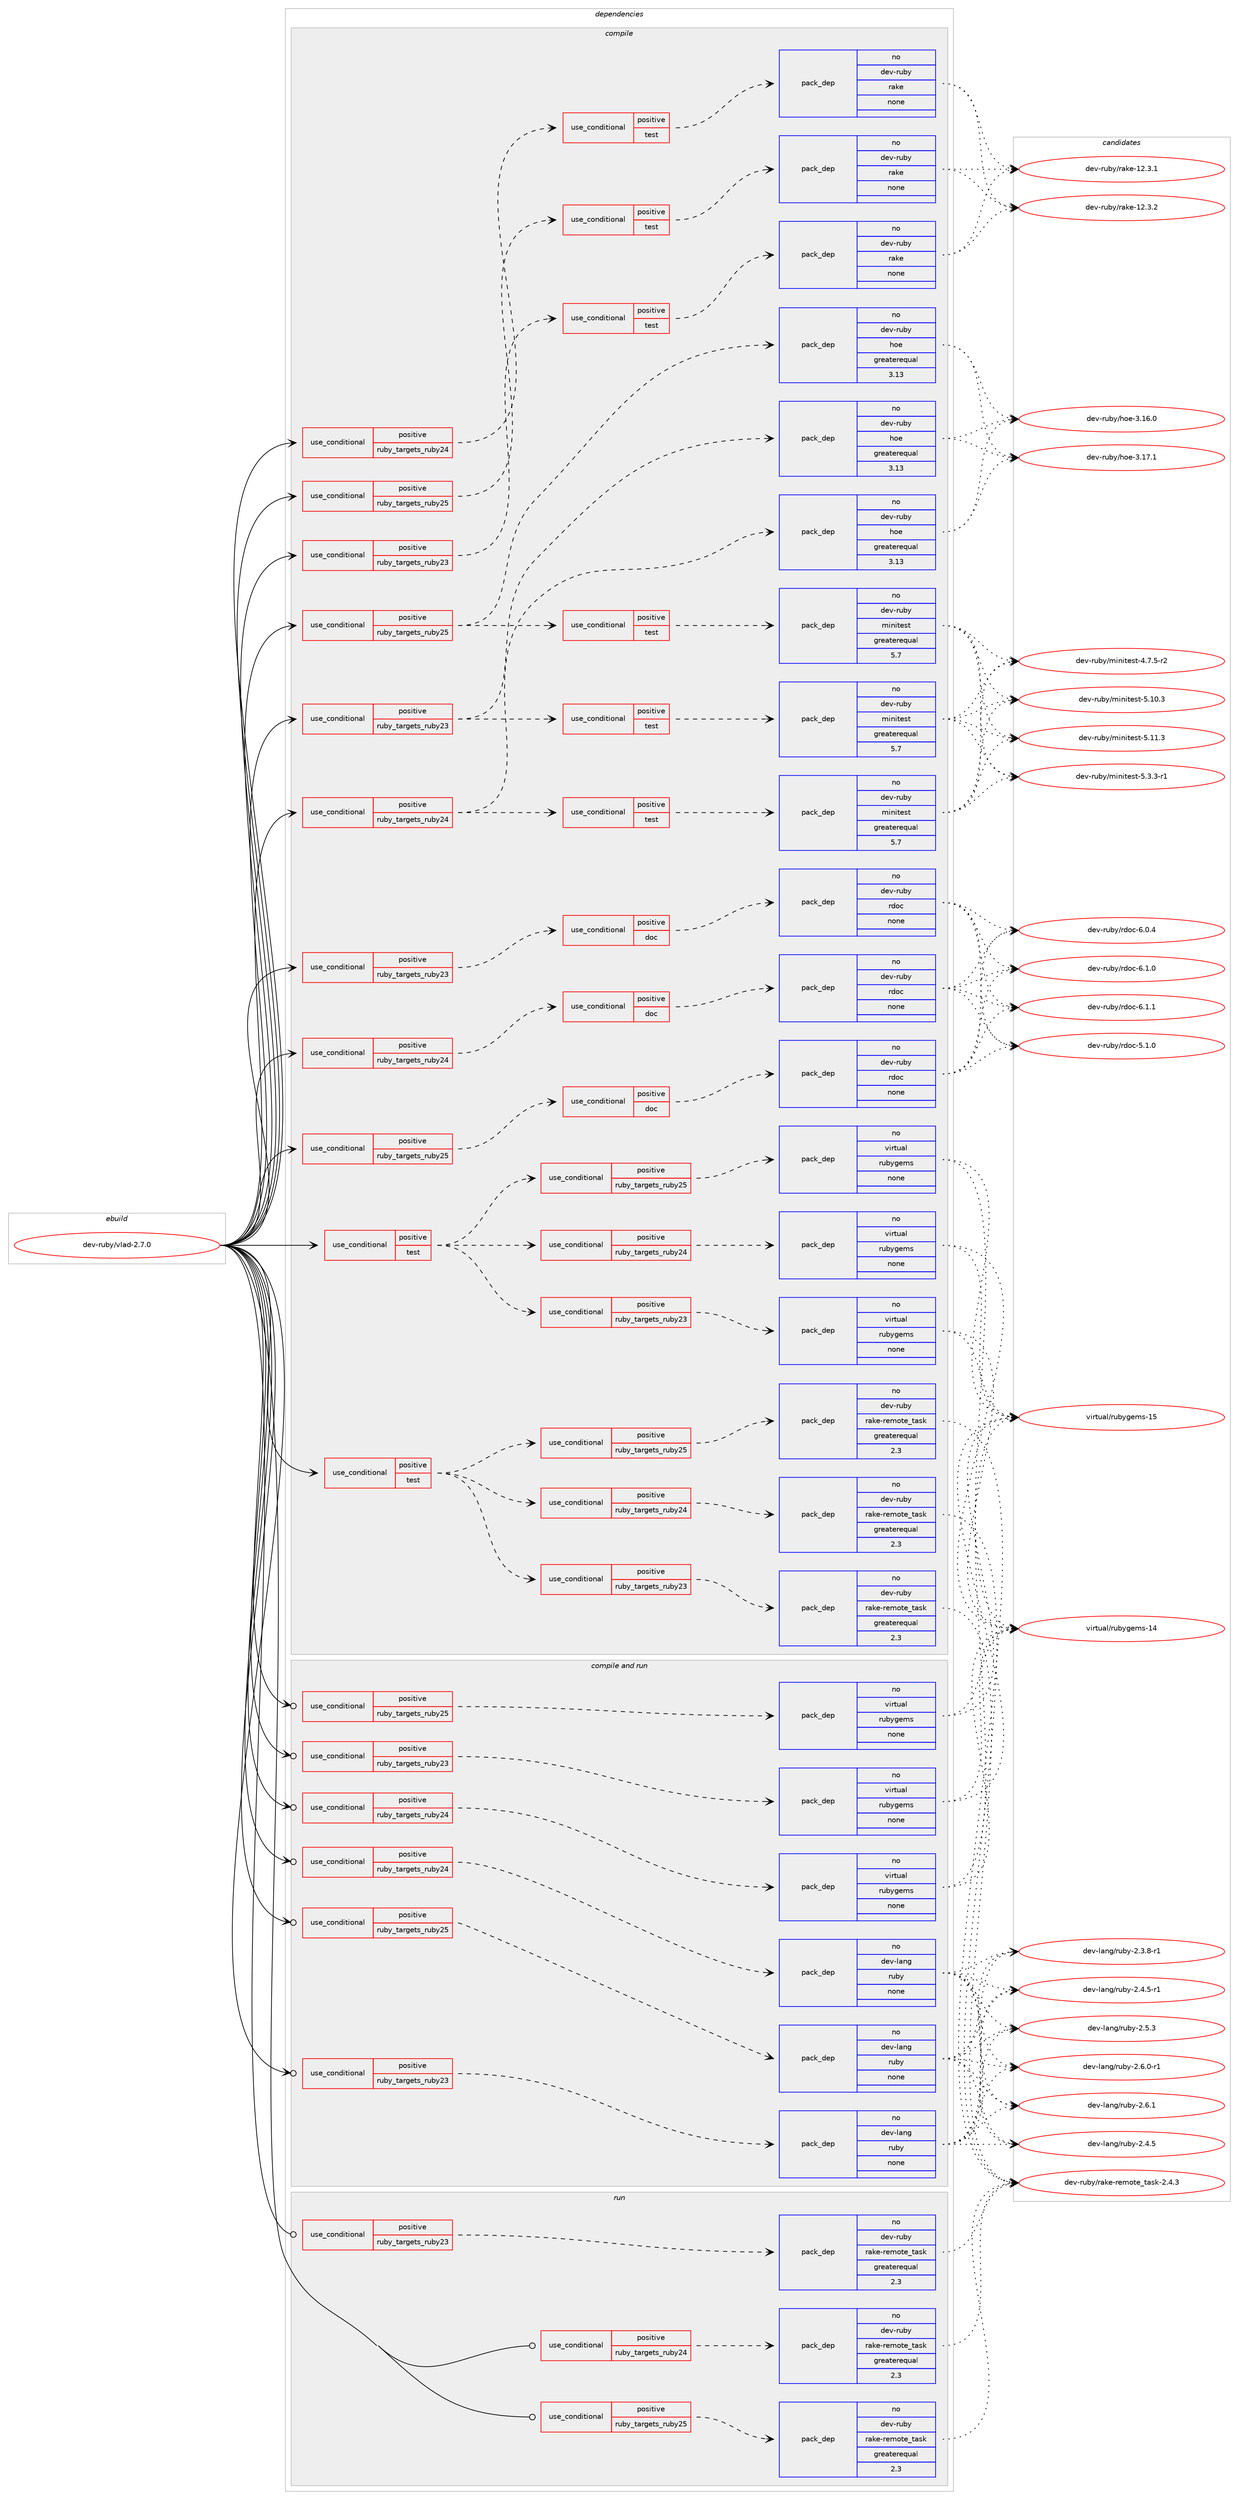 digraph prolog {

# *************
# Graph options
# *************

newrank=true;
concentrate=true;
compound=true;
graph [rankdir=LR,fontname=Helvetica,fontsize=10,ranksep=1.5];#, ranksep=2.5, nodesep=0.2];
edge  [arrowhead=vee];
node  [fontname=Helvetica,fontsize=10];

# **********
# The ebuild
# **********

subgraph cluster_leftcol {
color=gray;
rank=same;
label=<<i>ebuild</i>>;
id [label="dev-ruby/vlad-2.7.0", color=red, width=4, href="../dev-ruby/vlad-2.7.0.svg"];
}

# ****************
# The dependencies
# ****************

subgraph cluster_midcol {
color=gray;
label=<<i>dependencies</i>>;
subgraph cluster_compile {
fillcolor="#eeeeee";
style=filled;
label=<<i>compile</i>>;
subgraph cond421903 {
dependency1536530 [label=<<TABLE BORDER="0" CELLBORDER="1" CELLSPACING="0" CELLPADDING="4"><TR><TD ROWSPAN="3" CELLPADDING="10">use_conditional</TD></TR><TR><TD>positive</TD></TR><TR><TD>ruby_targets_ruby23</TD></TR></TABLE>>, shape=none, color=red];
subgraph cond421904 {
dependency1536531 [label=<<TABLE BORDER="0" CELLBORDER="1" CELLSPACING="0" CELLPADDING="4"><TR><TD ROWSPAN="3" CELLPADDING="10">use_conditional</TD></TR><TR><TD>positive</TD></TR><TR><TD>doc</TD></TR></TABLE>>, shape=none, color=red];
subgraph pack1091111 {
dependency1536532 [label=<<TABLE BORDER="0" CELLBORDER="1" CELLSPACING="0" CELLPADDING="4" WIDTH="220"><TR><TD ROWSPAN="6" CELLPADDING="30">pack_dep</TD></TR><TR><TD WIDTH="110">no</TD></TR><TR><TD>dev-ruby</TD></TR><TR><TD>rdoc</TD></TR><TR><TD>none</TD></TR><TR><TD></TD></TR></TABLE>>, shape=none, color=blue];
}
dependency1536531:e -> dependency1536532:w [weight=20,style="dashed",arrowhead="vee"];
}
dependency1536530:e -> dependency1536531:w [weight=20,style="dashed",arrowhead="vee"];
}
id:e -> dependency1536530:w [weight=20,style="solid",arrowhead="vee"];
subgraph cond421905 {
dependency1536533 [label=<<TABLE BORDER="0" CELLBORDER="1" CELLSPACING="0" CELLPADDING="4"><TR><TD ROWSPAN="3" CELLPADDING="10">use_conditional</TD></TR><TR><TD>positive</TD></TR><TR><TD>ruby_targets_ruby23</TD></TR></TABLE>>, shape=none, color=red];
subgraph cond421906 {
dependency1536534 [label=<<TABLE BORDER="0" CELLBORDER="1" CELLSPACING="0" CELLPADDING="4"><TR><TD ROWSPAN="3" CELLPADDING="10">use_conditional</TD></TR><TR><TD>positive</TD></TR><TR><TD>test</TD></TR></TABLE>>, shape=none, color=red];
subgraph pack1091112 {
dependency1536535 [label=<<TABLE BORDER="0" CELLBORDER="1" CELLSPACING="0" CELLPADDING="4" WIDTH="220"><TR><TD ROWSPAN="6" CELLPADDING="30">pack_dep</TD></TR><TR><TD WIDTH="110">no</TD></TR><TR><TD>dev-ruby</TD></TR><TR><TD>rake</TD></TR><TR><TD>none</TD></TR><TR><TD></TD></TR></TABLE>>, shape=none, color=blue];
}
dependency1536534:e -> dependency1536535:w [weight=20,style="dashed",arrowhead="vee"];
}
dependency1536533:e -> dependency1536534:w [weight=20,style="dashed",arrowhead="vee"];
}
id:e -> dependency1536533:w [weight=20,style="solid",arrowhead="vee"];
subgraph cond421907 {
dependency1536536 [label=<<TABLE BORDER="0" CELLBORDER="1" CELLSPACING="0" CELLPADDING="4"><TR><TD ROWSPAN="3" CELLPADDING="10">use_conditional</TD></TR><TR><TD>positive</TD></TR><TR><TD>ruby_targets_ruby23</TD></TR></TABLE>>, shape=none, color=red];
subgraph pack1091113 {
dependency1536537 [label=<<TABLE BORDER="0" CELLBORDER="1" CELLSPACING="0" CELLPADDING="4" WIDTH="220"><TR><TD ROWSPAN="6" CELLPADDING="30">pack_dep</TD></TR><TR><TD WIDTH="110">no</TD></TR><TR><TD>dev-ruby</TD></TR><TR><TD>hoe</TD></TR><TR><TD>greaterequal</TD></TR><TR><TD>3.13</TD></TR></TABLE>>, shape=none, color=blue];
}
dependency1536536:e -> dependency1536537:w [weight=20,style="dashed",arrowhead="vee"];
subgraph cond421908 {
dependency1536538 [label=<<TABLE BORDER="0" CELLBORDER="1" CELLSPACING="0" CELLPADDING="4"><TR><TD ROWSPAN="3" CELLPADDING="10">use_conditional</TD></TR><TR><TD>positive</TD></TR><TR><TD>test</TD></TR></TABLE>>, shape=none, color=red];
subgraph pack1091114 {
dependency1536539 [label=<<TABLE BORDER="0" CELLBORDER="1" CELLSPACING="0" CELLPADDING="4" WIDTH="220"><TR><TD ROWSPAN="6" CELLPADDING="30">pack_dep</TD></TR><TR><TD WIDTH="110">no</TD></TR><TR><TD>dev-ruby</TD></TR><TR><TD>minitest</TD></TR><TR><TD>greaterequal</TD></TR><TR><TD>5.7</TD></TR></TABLE>>, shape=none, color=blue];
}
dependency1536538:e -> dependency1536539:w [weight=20,style="dashed",arrowhead="vee"];
}
dependency1536536:e -> dependency1536538:w [weight=20,style="dashed",arrowhead="vee"];
}
id:e -> dependency1536536:w [weight=20,style="solid",arrowhead="vee"];
subgraph cond421909 {
dependency1536540 [label=<<TABLE BORDER="0" CELLBORDER="1" CELLSPACING="0" CELLPADDING="4"><TR><TD ROWSPAN="3" CELLPADDING="10">use_conditional</TD></TR><TR><TD>positive</TD></TR><TR><TD>ruby_targets_ruby24</TD></TR></TABLE>>, shape=none, color=red];
subgraph cond421910 {
dependency1536541 [label=<<TABLE BORDER="0" CELLBORDER="1" CELLSPACING="0" CELLPADDING="4"><TR><TD ROWSPAN="3" CELLPADDING="10">use_conditional</TD></TR><TR><TD>positive</TD></TR><TR><TD>doc</TD></TR></TABLE>>, shape=none, color=red];
subgraph pack1091115 {
dependency1536542 [label=<<TABLE BORDER="0" CELLBORDER="1" CELLSPACING="0" CELLPADDING="4" WIDTH="220"><TR><TD ROWSPAN="6" CELLPADDING="30">pack_dep</TD></TR><TR><TD WIDTH="110">no</TD></TR><TR><TD>dev-ruby</TD></TR><TR><TD>rdoc</TD></TR><TR><TD>none</TD></TR><TR><TD></TD></TR></TABLE>>, shape=none, color=blue];
}
dependency1536541:e -> dependency1536542:w [weight=20,style="dashed",arrowhead="vee"];
}
dependency1536540:e -> dependency1536541:w [weight=20,style="dashed",arrowhead="vee"];
}
id:e -> dependency1536540:w [weight=20,style="solid",arrowhead="vee"];
subgraph cond421911 {
dependency1536543 [label=<<TABLE BORDER="0" CELLBORDER="1" CELLSPACING="0" CELLPADDING="4"><TR><TD ROWSPAN="3" CELLPADDING="10">use_conditional</TD></TR><TR><TD>positive</TD></TR><TR><TD>ruby_targets_ruby24</TD></TR></TABLE>>, shape=none, color=red];
subgraph cond421912 {
dependency1536544 [label=<<TABLE BORDER="0" CELLBORDER="1" CELLSPACING="0" CELLPADDING="4"><TR><TD ROWSPAN="3" CELLPADDING="10">use_conditional</TD></TR><TR><TD>positive</TD></TR><TR><TD>test</TD></TR></TABLE>>, shape=none, color=red];
subgraph pack1091116 {
dependency1536545 [label=<<TABLE BORDER="0" CELLBORDER="1" CELLSPACING="0" CELLPADDING="4" WIDTH="220"><TR><TD ROWSPAN="6" CELLPADDING="30">pack_dep</TD></TR><TR><TD WIDTH="110">no</TD></TR><TR><TD>dev-ruby</TD></TR><TR><TD>rake</TD></TR><TR><TD>none</TD></TR><TR><TD></TD></TR></TABLE>>, shape=none, color=blue];
}
dependency1536544:e -> dependency1536545:w [weight=20,style="dashed",arrowhead="vee"];
}
dependency1536543:e -> dependency1536544:w [weight=20,style="dashed",arrowhead="vee"];
}
id:e -> dependency1536543:w [weight=20,style="solid",arrowhead="vee"];
subgraph cond421913 {
dependency1536546 [label=<<TABLE BORDER="0" CELLBORDER="1" CELLSPACING="0" CELLPADDING="4"><TR><TD ROWSPAN="3" CELLPADDING="10">use_conditional</TD></TR><TR><TD>positive</TD></TR><TR><TD>ruby_targets_ruby24</TD></TR></TABLE>>, shape=none, color=red];
subgraph pack1091117 {
dependency1536547 [label=<<TABLE BORDER="0" CELLBORDER="1" CELLSPACING="0" CELLPADDING="4" WIDTH="220"><TR><TD ROWSPAN="6" CELLPADDING="30">pack_dep</TD></TR><TR><TD WIDTH="110">no</TD></TR><TR><TD>dev-ruby</TD></TR><TR><TD>hoe</TD></TR><TR><TD>greaterequal</TD></TR><TR><TD>3.13</TD></TR></TABLE>>, shape=none, color=blue];
}
dependency1536546:e -> dependency1536547:w [weight=20,style="dashed",arrowhead="vee"];
subgraph cond421914 {
dependency1536548 [label=<<TABLE BORDER="0" CELLBORDER="1" CELLSPACING="0" CELLPADDING="4"><TR><TD ROWSPAN="3" CELLPADDING="10">use_conditional</TD></TR><TR><TD>positive</TD></TR><TR><TD>test</TD></TR></TABLE>>, shape=none, color=red];
subgraph pack1091118 {
dependency1536549 [label=<<TABLE BORDER="0" CELLBORDER="1" CELLSPACING="0" CELLPADDING="4" WIDTH="220"><TR><TD ROWSPAN="6" CELLPADDING="30">pack_dep</TD></TR><TR><TD WIDTH="110">no</TD></TR><TR><TD>dev-ruby</TD></TR><TR><TD>minitest</TD></TR><TR><TD>greaterequal</TD></TR><TR><TD>5.7</TD></TR></TABLE>>, shape=none, color=blue];
}
dependency1536548:e -> dependency1536549:w [weight=20,style="dashed",arrowhead="vee"];
}
dependency1536546:e -> dependency1536548:w [weight=20,style="dashed",arrowhead="vee"];
}
id:e -> dependency1536546:w [weight=20,style="solid",arrowhead="vee"];
subgraph cond421915 {
dependency1536550 [label=<<TABLE BORDER="0" CELLBORDER="1" CELLSPACING="0" CELLPADDING="4"><TR><TD ROWSPAN="3" CELLPADDING="10">use_conditional</TD></TR><TR><TD>positive</TD></TR><TR><TD>ruby_targets_ruby25</TD></TR></TABLE>>, shape=none, color=red];
subgraph cond421916 {
dependency1536551 [label=<<TABLE BORDER="0" CELLBORDER="1" CELLSPACING="0" CELLPADDING="4"><TR><TD ROWSPAN="3" CELLPADDING="10">use_conditional</TD></TR><TR><TD>positive</TD></TR><TR><TD>doc</TD></TR></TABLE>>, shape=none, color=red];
subgraph pack1091119 {
dependency1536552 [label=<<TABLE BORDER="0" CELLBORDER="1" CELLSPACING="0" CELLPADDING="4" WIDTH="220"><TR><TD ROWSPAN="6" CELLPADDING="30">pack_dep</TD></TR><TR><TD WIDTH="110">no</TD></TR><TR><TD>dev-ruby</TD></TR><TR><TD>rdoc</TD></TR><TR><TD>none</TD></TR><TR><TD></TD></TR></TABLE>>, shape=none, color=blue];
}
dependency1536551:e -> dependency1536552:w [weight=20,style="dashed",arrowhead="vee"];
}
dependency1536550:e -> dependency1536551:w [weight=20,style="dashed",arrowhead="vee"];
}
id:e -> dependency1536550:w [weight=20,style="solid",arrowhead="vee"];
subgraph cond421917 {
dependency1536553 [label=<<TABLE BORDER="0" CELLBORDER="1" CELLSPACING="0" CELLPADDING="4"><TR><TD ROWSPAN="3" CELLPADDING="10">use_conditional</TD></TR><TR><TD>positive</TD></TR><TR><TD>ruby_targets_ruby25</TD></TR></TABLE>>, shape=none, color=red];
subgraph cond421918 {
dependency1536554 [label=<<TABLE BORDER="0" CELLBORDER="1" CELLSPACING="0" CELLPADDING="4"><TR><TD ROWSPAN="3" CELLPADDING="10">use_conditional</TD></TR><TR><TD>positive</TD></TR><TR><TD>test</TD></TR></TABLE>>, shape=none, color=red];
subgraph pack1091120 {
dependency1536555 [label=<<TABLE BORDER="0" CELLBORDER="1" CELLSPACING="0" CELLPADDING="4" WIDTH="220"><TR><TD ROWSPAN="6" CELLPADDING="30">pack_dep</TD></TR><TR><TD WIDTH="110">no</TD></TR><TR><TD>dev-ruby</TD></TR><TR><TD>rake</TD></TR><TR><TD>none</TD></TR><TR><TD></TD></TR></TABLE>>, shape=none, color=blue];
}
dependency1536554:e -> dependency1536555:w [weight=20,style="dashed",arrowhead="vee"];
}
dependency1536553:e -> dependency1536554:w [weight=20,style="dashed",arrowhead="vee"];
}
id:e -> dependency1536553:w [weight=20,style="solid",arrowhead="vee"];
subgraph cond421919 {
dependency1536556 [label=<<TABLE BORDER="0" CELLBORDER="1" CELLSPACING="0" CELLPADDING="4"><TR><TD ROWSPAN="3" CELLPADDING="10">use_conditional</TD></TR><TR><TD>positive</TD></TR><TR><TD>ruby_targets_ruby25</TD></TR></TABLE>>, shape=none, color=red];
subgraph pack1091121 {
dependency1536557 [label=<<TABLE BORDER="0" CELLBORDER="1" CELLSPACING="0" CELLPADDING="4" WIDTH="220"><TR><TD ROWSPAN="6" CELLPADDING="30">pack_dep</TD></TR><TR><TD WIDTH="110">no</TD></TR><TR><TD>dev-ruby</TD></TR><TR><TD>hoe</TD></TR><TR><TD>greaterequal</TD></TR><TR><TD>3.13</TD></TR></TABLE>>, shape=none, color=blue];
}
dependency1536556:e -> dependency1536557:w [weight=20,style="dashed",arrowhead="vee"];
subgraph cond421920 {
dependency1536558 [label=<<TABLE BORDER="0" CELLBORDER="1" CELLSPACING="0" CELLPADDING="4"><TR><TD ROWSPAN="3" CELLPADDING="10">use_conditional</TD></TR><TR><TD>positive</TD></TR><TR><TD>test</TD></TR></TABLE>>, shape=none, color=red];
subgraph pack1091122 {
dependency1536559 [label=<<TABLE BORDER="0" CELLBORDER="1" CELLSPACING="0" CELLPADDING="4" WIDTH="220"><TR><TD ROWSPAN="6" CELLPADDING="30">pack_dep</TD></TR><TR><TD WIDTH="110">no</TD></TR><TR><TD>dev-ruby</TD></TR><TR><TD>minitest</TD></TR><TR><TD>greaterequal</TD></TR><TR><TD>5.7</TD></TR></TABLE>>, shape=none, color=blue];
}
dependency1536558:e -> dependency1536559:w [weight=20,style="dashed",arrowhead="vee"];
}
dependency1536556:e -> dependency1536558:w [weight=20,style="dashed",arrowhead="vee"];
}
id:e -> dependency1536556:w [weight=20,style="solid",arrowhead="vee"];
subgraph cond421921 {
dependency1536560 [label=<<TABLE BORDER="0" CELLBORDER="1" CELLSPACING="0" CELLPADDING="4"><TR><TD ROWSPAN="3" CELLPADDING="10">use_conditional</TD></TR><TR><TD>positive</TD></TR><TR><TD>test</TD></TR></TABLE>>, shape=none, color=red];
subgraph cond421922 {
dependency1536561 [label=<<TABLE BORDER="0" CELLBORDER="1" CELLSPACING="0" CELLPADDING="4"><TR><TD ROWSPAN="3" CELLPADDING="10">use_conditional</TD></TR><TR><TD>positive</TD></TR><TR><TD>ruby_targets_ruby23</TD></TR></TABLE>>, shape=none, color=red];
subgraph pack1091123 {
dependency1536562 [label=<<TABLE BORDER="0" CELLBORDER="1" CELLSPACING="0" CELLPADDING="4" WIDTH="220"><TR><TD ROWSPAN="6" CELLPADDING="30">pack_dep</TD></TR><TR><TD WIDTH="110">no</TD></TR><TR><TD>dev-ruby</TD></TR><TR><TD>rake-remote_task</TD></TR><TR><TD>greaterequal</TD></TR><TR><TD>2.3</TD></TR></TABLE>>, shape=none, color=blue];
}
dependency1536561:e -> dependency1536562:w [weight=20,style="dashed",arrowhead="vee"];
}
dependency1536560:e -> dependency1536561:w [weight=20,style="dashed",arrowhead="vee"];
subgraph cond421923 {
dependency1536563 [label=<<TABLE BORDER="0" CELLBORDER="1" CELLSPACING="0" CELLPADDING="4"><TR><TD ROWSPAN="3" CELLPADDING="10">use_conditional</TD></TR><TR><TD>positive</TD></TR><TR><TD>ruby_targets_ruby24</TD></TR></TABLE>>, shape=none, color=red];
subgraph pack1091124 {
dependency1536564 [label=<<TABLE BORDER="0" CELLBORDER="1" CELLSPACING="0" CELLPADDING="4" WIDTH="220"><TR><TD ROWSPAN="6" CELLPADDING="30">pack_dep</TD></TR><TR><TD WIDTH="110">no</TD></TR><TR><TD>dev-ruby</TD></TR><TR><TD>rake-remote_task</TD></TR><TR><TD>greaterequal</TD></TR><TR><TD>2.3</TD></TR></TABLE>>, shape=none, color=blue];
}
dependency1536563:e -> dependency1536564:w [weight=20,style="dashed",arrowhead="vee"];
}
dependency1536560:e -> dependency1536563:w [weight=20,style="dashed",arrowhead="vee"];
subgraph cond421924 {
dependency1536565 [label=<<TABLE BORDER="0" CELLBORDER="1" CELLSPACING="0" CELLPADDING="4"><TR><TD ROWSPAN="3" CELLPADDING="10">use_conditional</TD></TR><TR><TD>positive</TD></TR><TR><TD>ruby_targets_ruby25</TD></TR></TABLE>>, shape=none, color=red];
subgraph pack1091125 {
dependency1536566 [label=<<TABLE BORDER="0" CELLBORDER="1" CELLSPACING="0" CELLPADDING="4" WIDTH="220"><TR><TD ROWSPAN="6" CELLPADDING="30">pack_dep</TD></TR><TR><TD WIDTH="110">no</TD></TR><TR><TD>dev-ruby</TD></TR><TR><TD>rake-remote_task</TD></TR><TR><TD>greaterequal</TD></TR><TR><TD>2.3</TD></TR></TABLE>>, shape=none, color=blue];
}
dependency1536565:e -> dependency1536566:w [weight=20,style="dashed",arrowhead="vee"];
}
dependency1536560:e -> dependency1536565:w [weight=20,style="dashed",arrowhead="vee"];
}
id:e -> dependency1536560:w [weight=20,style="solid",arrowhead="vee"];
subgraph cond421925 {
dependency1536567 [label=<<TABLE BORDER="0" CELLBORDER="1" CELLSPACING="0" CELLPADDING="4"><TR><TD ROWSPAN="3" CELLPADDING="10">use_conditional</TD></TR><TR><TD>positive</TD></TR><TR><TD>test</TD></TR></TABLE>>, shape=none, color=red];
subgraph cond421926 {
dependency1536568 [label=<<TABLE BORDER="0" CELLBORDER="1" CELLSPACING="0" CELLPADDING="4"><TR><TD ROWSPAN="3" CELLPADDING="10">use_conditional</TD></TR><TR><TD>positive</TD></TR><TR><TD>ruby_targets_ruby23</TD></TR></TABLE>>, shape=none, color=red];
subgraph pack1091126 {
dependency1536569 [label=<<TABLE BORDER="0" CELLBORDER="1" CELLSPACING="0" CELLPADDING="4" WIDTH="220"><TR><TD ROWSPAN="6" CELLPADDING="30">pack_dep</TD></TR><TR><TD WIDTH="110">no</TD></TR><TR><TD>virtual</TD></TR><TR><TD>rubygems</TD></TR><TR><TD>none</TD></TR><TR><TD></TD></TR></TABLE>>, shape=none, color=blue];
}
dependency1536568:e -> dependency1536569:w [weight=20,style="dashed",arrowhead="vee"];
}
dependency1536567:e -> dependency1536568:w [weight=20,style="dashed",arrowhead="vee"];
subgraph cond421927 {
dependency1536570 [label=<<TABLE BORDER="0" CELLBORDER="1" CELLSPACING="0" CELLPADDING="4"><TR><TD ROWSPAN="3" CELLPADDING="10">use_conditional</TD></TR><TR><TD>positive</TD></TR><TR><TD>ruby_targets_ruby24</TD></TR></TABLE>>, shape=none, color=red];
subgraph pack1091127 {
dependency1536571 [label=<<TABLE BORDER="0" CELLBORDER="1" CELLSPACING="0" CELLPADDING="4" WIDTH="220"><TR><TD ROWSPAN="6" CELLPADDING="30">pack_dep</TD></TR><TR><TD WIDTH="110">no</TD></TR><TR><TD>virtual</TD></TR><TR><TD>rubygems</TD></TR><TR><TD>none</TD></TR><TR><TD></TD></TR></TABLE>>, shape=none, color=blue];
}
dependency1536570:e -> dependency1536571:w [weight=20,style="dashed",arrowhead="vee"];
}
dependency1536567:e -> dependency1536570:w [weight=20,style="dashed",arrowhead="vee"];
subgraph cond421928 {
dependency1536572 [label=<<TABLE BORDER="0" CELLBORDER="1" CELLSPACING="0" CELLPADDING="4"><TR><TD ROWSPAN="3" CELLPADDING="10">use_conditional</TD></TR><TR><TD>positive</TD></TR><TR><TD>ruby_targets_ruby25</TD></TR></TABLE>>, shape=none, color=red];
subgraph pack1091128 {
dependency1536573 [label=<<TABLE BORDER="0" CELLBORDER="1" CELLSPACING="0" CELLPADDING="4" WIDTH="220"><TR><TD ROWSPAN="6" CELLPADDING="30">pack_dep</TD></TR><TR><TD WIDTH="110">no</TD></TR><TR><TD>virtual</TD></TR><TR><TD>rubygems</TD></TR><TR><TD>none</TD></TR><TR><TD></TD></TR></TABLE>>, shape=none, color=blue];
}
dependency1536572:e -> dependency1536573:w [weight=20,style="dashed",arrowhead="vee"];
}
dependency1536567:e -> dependency1536572:w [weight=20,style="dashed",arrowhead="vee"];
}
id:e -> dependency1536567:w [weight=20,style="solid",arrowhead="vee"];
}
subgraph cluster_compileandrun {
fillcolor="#eeeeee";
style=filled;
label=<<i>compile and run</i>>;
subgraph cond421929 {
dependency1536574 [label=<<TABLE BORDER="0" CELLBORDER="1" CELLSPACING="0" CELLPADDING="4"><TR><TD ROWSPAN="3" CELLPADDING="10">use_conditional</TD></TR><TR><TD>positive</TD></TR><TR><TD>ruby_targets_ruby23</TD></TR></TABLE>>, shape=none, color=red];
subgraph pack1091129 {
dependency1536575 [label=<<TABLE BORDER="0" CELLBORDER="1" CELLSPACING="0" CELLPADDING="4" WIDTH="220"><TR><TD ROWSPAN="6" CELLPADDING="30">pack_dep</TD></TR><TR><TD WIDTH="110">no</TD></TR><TR><TD>dev-lang</TD></TR><TR><TD>ruby</TD></TR><TR><TD>none</TD></TR><TR><TD></TD></TR></TABLE>>, shape=none, color=blue];
}
dependency1536574:e -> dependency1536575:w [weight=20,style="dashed",arrowhead="vee"];
}
id:e -> dependency1536574:w [weight=20,style="solid",arrowhead="odotvee"];
subgraph cond421930 {
dependency1536576 [label=<<TABLE BORDER="0" CELLBORDER="1" CELLSPACING="0" CELLPADDING="4"><TR><TD ROWSPAN="3" CELLPADDING="10">use_conditional</TD></TR><TR><TD>positive</TD></TR><TR><TD>ruby_targets_ruby23</TD></TR></TABLE>>, shape=none, color=red];
subgraph pack1091130 {
dependency1536577 [label=<<TABLE BORDER="0" CELLBORDER="1" CELLSPACING="0" CELLPADDING="4" WIDTH="220"><TR><TD ROWSPAN="6" CELLPADDING="30">pack_dep</TD></TR><TR><TD WIDTH="110">no</TD></TR><TR><TD>virtual</TD></TR><TR><TD>rubygems</TD></TR><TR><TD>none</TD></TR><TR><TD></TD></TR></TABLE>>, shape=none, color=blue];
}
dependency1536576:e -> dependency1536577:w [weight=20,style="dashed",arrowhead="vee"];
}
id:e -> dependency1536576:w [weight=20,style="solid",arrowhead="odotvee"];
subgraph cond421931 {
dependency1536578 [label=<<TABLE BORDER="0" CELLBORDER="1" CELLSPACING="0" CELLPADDING="4"><TR><TD ROWSPAN="3" CELLPADDING="10">use_conditional</TD></TR><TR><TD>positive</TD></TR><TR><TD>ruby_targets_ruby24</TD></TR></TABLE>>, shape=none, color=red];
subgraph pack1091131 {
dependency1536579 [label=<<TABLE BORDER="0" CELLBORDER="1" CELLSPACING="0" CELLPADDING="4" WIDTH="220"><TR><TD ROWSPAN="6" CELLPADDING="30">pack_dep</TD></TR><TR><TD WIDTH="110">no</TD></TR><TR><TD>dev-lang</TD></TR><TR><TD>ruby</TD></TR><TR><TD>none</TD></TR><TR><TD></TD></TR></TABLE>>, shape=none, color=blue];
}
dependency1536578:e -> dependency1536579:w [weight=20,style="dashed",arrowhead="vee"];
}
id:e -> dependency1536578:w [weight=20,style="solid",arrowhead="odotvee"];
subgraph cond421932 {
dependency1536580 [label=<<TABLE BORDER="0" CELLBORDER="1" CELLSPACING="0" CELLPADDING="4"><TR><TD ROWSPAN="3" CELLPADDING="10">use_conditional</TD></TR><TR><TD>positive</TD></TR><TR><TD>ruby_targets_ruby24</TD></TR></TABLE>>, shape=none, color=red];
subgraph pack1091132 {
dependency1536581 [label=<<TABLE BORDER="0" CELLBORDER="1" CELLSPACING="0" CELLPADDING="4" WIDTH="220"><TR><TD ROWSPAN="6" CELLPADDING="30">pack_dep</TD></TR><TR><TD WIDTH="110">no</TD></TR><TR><TD>virtual</TD></TR><TR><TD>rubygems</TD></TR><TR><TD>none</TD></TR><TR><TD></TD></TR></TABLE>>, shape=none, color=blue];
}
dependency1536580:e -> dependency1536581:w [weight=20,style="dashed",arrowhead="vee"];
}
id:e -> dependency1536580:w [weight=20,style="solid",arrowhead="odotvee"];
subgraph cond421933 {
dependency1536582 [label=<<TABLE BORDER="0" CELLBORDER="1" CELLSPACING="0" CELLPADDING="4"><TR><TD ROWSPAN="3" CELLPADDING="10">use_conditional</TD></TR><TR><TD>positive</TD></TR><TR><TD>ruby_targets_ruby25</TD></TR></TABLE>>, shape=none, color=red];
subgraph pack1091133 {
dependency1536583 [label=<<TABLE BORDER="0" CELLBORDER="1" CELLSPACING="0" CELLPADDING="4" WIDTH="220"><TR><TD ROWSPAN="6" CELLPADDING="30">pack_dep</TD></TR><TR><TD WIDTH="110">no</TD></TR><TR><TD>dev-lang</TD></TR><TR><TD>ruby</TD></TR><TR><TD>none</TD></TR><TR><TD></TD></TR></TABLE>>, shape=none, color=blue];
}
dependency1536582:e -> dependency1536583:w [weight=20,style="dashed",arrowhead="vee"];
}
id:e -> dependency1536582:w [weight=20,style="solid",arrowhead="odotvee"];
subgraph cond421934 {
dependency1536584 [label=<<TABLE BORDER="0" CELLBORDER="1" CELLSPACING="0" CELLPADDING="4"><TR><TD ROWSPAN="3" CELLPADDING="10">use_conditional</TD></TR><TR><TD>positive</TD></TR><TR><TD>ruby_targets_ruby25</TD></TR></TABLE>>, shape=none, color=red];
subgraph pack1091134 {
dependency1536585 [label=<<TABLE BORDER="0" CELLBORDER="1" CELLSPACING="0" CELLPADDING="4" WIDTH="220"><TR><TD ROWSPAN="6" CELLPADDING="30">pack_dep</TD></TR><TR><TD WIDTH="110">no</TD></TR><TR><TD>virtual</TD></TR><TR><TD>rubygems</TD></TR><TR><TD>none</TD></TR><TR><TD></TD></TR></TABLE>>, shape=none, color=blue];
}
dependency1536584:e -> dependency1536585:w [weight=20,style="dashed",arrowhead="vee"];
}
id:e -> dependency1536584:w [weight=20,style="solid",arrowhead="odotvee"];
}
subgraph cluster_run {
fillcolor="#eeeeee";
style=filled;
label=<<i>run</i>>;
subgraph cond421935 {
dependency1536586 [label=<<TABLE BORDER="0" CELLBORDER="1" CELLSPACING="0" CELLPADDING="4"><TR><TD ROWSPAN="3" CELLPADDING="10">use_conditional</TD></TR><TR><TD>positive</TD></TR><TR><TD>ruby_targets_ruby23</TD></TR></TABLE>>, shape=none, color=red];
subgraph pack1091135 {
dependency1536587 [label=<<TABLE BORDER="0" CELLBORDER="1" CELLSPACING="0" CELLPADDING="4" WIDTH="220"><TR><TD ROWSPAN="6" CELLPADDING="30">pack_dep</TD></TR><TR><TD WIDTH="110">no</TD></TR><TR><TD>dev-ruby</TD></TR><TR><TD>rake-remote_task</TD></TR><TR><TD>greaterequal</TD></TR><TR><TD>2.3</TD></TR></TABLE>>, shape=none, color=blue];
}
dependency1536586:e -> dependency1536587:w [weight=20,style="dashed",arrowhead="vee"];
}
id:e -> dependency1536586:w [weight=20,style="solid",arrowhead="odot"];
subgraph cond421936 {
dependency1536588 [label=<<TABLE BORDER="0" CELLBORDER="1" CELLSPACING="0" CELLPADDING="4"><TR><TD ROWSPAN="3" CELLPADDING="10">use_conditional</TD></TR><TR><TD>positive</TD></TR><TR><TD>ruby_targets_ruby24</TD></TR></TABLE>>, shape=none, color=red];
subgraph pack1091136 {
dependency1536589 [label=<<TABLE BORDER="0" CELLBORDER="1" CELLSPACING="0" CELLPADDING="4" WIDTH="220"><TR><TD ROWSPAN="6" CELLPADDING="30">pack_dep</TD></TR><TR><TD WIDTH="110">no</TD></TR><TR><TD>dev-ruby</TD></TR><TR><TD>rake-remote_task</TD></TR><TR><TD>greaterequal</TD></TR><TR><TD>2.3</TD></TR></TABLE>>, shape=none, color=blue];
}
dependency1536588:e -> dependency1536589:w [weight=20,style="dashed",arrowhead="vee"];
}
id:e -> dependency1536588:w [weight=20,style="solid",arrowhead="odot"];
subgraph cond421937 {
dependency1536590 [label=<<TABLE BORDER="0" CELLBORDER="1" CELLSPACING="0" CELLPADDING="4"><TR><TD ROWSPAN="3" CELLPADDING="10">use_conditional</TD></TR><TR><TD>positive</TD></TR><TR><TD>ruby_targets_ruby25</TD></TR></TABLE>>, shape=none, color=red];
subgraph pack1091137 {
dependency1536591 [label=<<TABLE BORDER="0" CELLBORDER="1" CELLSPACING="0" CELLPADDING="4" WIDTH="220"><TR><TD ROWSPAN="6" CELLPADDING="30">pack_dep</TD></TR><TR><TD WIDTH="110">no</TD></TR><TR><TD>dev-ruby</TD></TR><TR><TD>rake-remote_task</TD></TR><TR><TD>greaterequal</TD></TR><TR><TD>2.3</TD></TR></TABLE>>, shape=none, color=blue];
}
dependency1536590:e -> dependency1536591:w [weight=20,style="dashed",arrowhead="vee"];
}
id:e -> dependency1536590:w [weight=20,style="solid",arrowhead="odot"];
}
}

# **************
# The candidates
# **************

subgraph cluster_choices {
rank=same;
color=gray;
label=<<i>candidates</i>>;

subgraph choice1091111 {
color=black;
nodesep=1;
choice10010111845114117981214711410011199455346494648 [label="dev-ruby/rdoc-5.1.0", color=red, width=4,href="../dev-ruby/rdoc-5.1.0.svg"];
choice10010111845114117981214711410011199455446484652 [label="dev-ruby/rdoc-6.0.4", color=red, width=4,href="../dev-ruby/rdoc-6.0.4.svg"];
choice10010111845114117981214711410011199455446494648 [label="dev-ruby/rdoc-6.1.0", color=red, width=4,href="../dev-ruby/rdoc-6.1.0.svg"];
choice10010111845114117981214711410011199455446494649 [label="dev-ruby/rdoc-6.1.1", color=red, width=4,href="../dev-ruby/rdoc-6.1.1.svg"];
dependency1536532:e -> choice10010111845114117981214711410011199455346494648:w [style=dotted,weight="100"];
dependency1536532:e -> choice10010111845114117981214711410011199455446484652:w [style=dotted,weight="100"];
dependency1536532:e -> choice10010111845114117981214711410011199455446494648:w [style=dotted,weight="100"];
dependency1536532:e -> choice10010111845114117981214711410011199455446494649:w [style=dotted,weight="100"];
}
subgraph choice1091112 {
color=black;
nodesep=1;
choice1001011184511411798121471149710710145495046514649 [label="dev-ruby/rake-12.3.1", color=red, width=4,href="../dev-ruby/rake-12.3.1.svg"];
choice1001011184511411798121471149710710145495046514650 [label="dev-ruby/rake-12.3.2", color=red, width=4,href="../dev-ruby/rake-12.3.2.svg"];
dependency1536535:e -> choice1001011184511411798121471149710710145495046514649:w [style=dotted,weight="100"];
dependency1536535:e -> choice1001011184511411798121471149710710145495046514650:w [style=dotted,weight="100"];
}
subgraph choice1091113 {
color=black;
nodesep=1;
choice10010111845114117981214710411110145514649544648 [label="dev-ruby/hoe-3.16.0", color=red, width=4,href="../dev-ruby/hoe-3.16.0.svg"];
choice10010111845114117981214710411110145514649554649 [label="dev-ruby/hoe-3.17.1", color=red, width=4,href="../dev-ruby/hoe-3.17.1.svg"];
dependency1536537:e -> choice10010111845114117981214710411110145514649544648:w [style=dotted,weight="100"];
dependency1536537:e -> choice10010111845114117981214710411110145514649554649:w [style=dotted,weight="100"];
}
subgraph choice1091114 {
color=black;
nodesep=1;
choice1001011184511411798121471091051101051161011151164552465546534511450 [label="dev-ruby/minitest-4.7.5-r2", color=red, width=4,href="../dev-ruby/minitest-4.7.5-r2.svg"];
choice10010111845114117981214710910511010511610111511645534649484651 [label="dev-ruby/minitest-5.10.3", color=red, width=4,href="../dev-ruby/minitest-5.10.3.svg"];
choice10010111845114117981214710910511010511610111511645534649494651 [label="dev-ruby/minitest-5.11.3", color=red, width=4,href="../dev-ruby/minitest-5.11.3.svg"];
choice1001011184511411798121471091051101051161011151164553465146514511449 [label="dev-ruby/minitest-5.3.3-r1", color=red, width=4,href="../dev-ruby/minitest-5.3.3-r1.svg"];
dependency1536539:e -> choice1001011184511411798121471091051101051161011151164552465546534511450:w [style=dotted,weight="100"];
dependency1536539:e -> choice10010111845114117981214710910511010511610111511645534649484651:w [style=dotted,weight="100"];
dependency1536539:e -> choice10010111845114117981214710910511010511610111511645534649494651:w [style=dotted,weight="100"];
dependency1536539:e -> choice1001011184511411798121471091051101051161011151164553465146514511449:w [style=dotted,weight="100"];
}
subgraph choice1091115 {
color=black;
nodesep=1;
choice10010111845114117981214711410011199455346494648 [label="dev-ruby/rdoc-5.1.0", color=red, width=4,href="../dev-ruby/rdoc-5.1.0.svg"];
choice10010111845114117981214711410011199455446484652 [label="dev-ruby/rdoc-6.0.4", color=red, width=4,href="../dev-ruby/rdoc-6.0.4.svg"];
choice10010111845114117981214711410011199455446494648 [label="dev-ruby/rdoc-6.1.0", color=red, width=4,href="../dev-ruby/rdoc-6.1.0.svg"];
choice10010111845114117981214711410011199455446494649 [label="dev-ruby/rdoc-6.1.1", color=red, width=4,href="../dev-ruby/rdoc-6.1.1.svg"];
dependency1536542:e -> choice10010111845114117981214711410011199455346494648:w [style=dotted,weight="100"];
dependency1536542:e -> choice10010111845114117981214711410011199455446484652:w [style=dotted,weight="100"];
dependency1536542:e -> choice10010111845114117981214711410011199455446494648:w [style=dotted,weight="100"];
dependency1536542:e -> choice10010111845114117981214711410011199455446494649:w [style=dotted,weight="100"];
}
subgraph choice1091116 {
color=black;
nodesep=1;
choice1001011184511411798121471149710710145495046514649 [label="dev-ruby/rake-12.3.1", color=red, width=4,href="../dev-ruby/rake-12.3.1.svg"];
choice1001011184511411798121471149710710145495046514650 [label="dev-ruby/rake-12.3.2", color=red, width=4,href="../dev-ruby/rake-12.3.2.svg"];
dependency1536545:e -> choice1001011184511411798121471149710710145495046514649:w [style=dotted,weight="100"];
dependency1536545:e -> choice1001011184511411798121471149710710145495046514650:w [style=dotted,weight="100"];
}
subgraph choice1091117 {
color=black;
nodesep=1;
choice10010111845114117981214710411110145514649544648 [label="dev-ruby/hoe-3.16.0", color=red, width=4,href="../dev-ruby/hoe-3.16.0.svg"];
choice10010111845114117981214710411110145514649554649 [label="dev-ruby/hoe-3.17.1", color=red, width=4,href="../dev-ruby/hoe-3.17.1.svg"];
dependency1536547:e -> choice10010111845114117981214710411110145514649544648:w [style=dotted,weight="100"];
dependency1536547:e -> choice10010111845114117981214710411110145514649554649:w [style=dotted,weight="100"];
}
subgraph choice1091118 {
color=black;
nodesep=1;
choice1001011184511411798121471091051101051161011151164552465546534511450 [label="dev-ruby/minitest-4.7.5-r2", color=red, width=4,href="../dev-ruby/minitest-4.7.5-r2.svg"];
choice10010111845114117981214710910511010511610111511645534649484651 [label="dev-ruby/minitest-5.10.3", color=red, width=4,href="../dev-ruby/minitest-5.10.3.svg"];
choice10010111845114117981214710910511010511610111511645534649494651 [label="dev-ruby/minitest-5.11.3", color=red, width=4,href="../dev-ruby/minitest-5.11.3.svg"];
choice1001011184511411798121471091051101051161011151164553465146514511449 [label="dev-ruby/minitest-5.3.3-r1", color=red, width=4,href="../dev-ruby/minitest-5.3.3-r1.svg"];
dependency1536549:e -> choice1001011184511411798121471091051101051161011151164552465546534511450:w [style=dotted,weight="100"];
dependency1536549:e -> choice10010111845114117981214710910511010511610111511645534649484651:w [style=dotted,weight="100"];
dependency1536549:e -> choice10010111845114117981214710910511010511610111511645534649494651:w [style=dotted,weight="100"];
dependency1536549:e -> choice1001011184511411798121471091051101051161011151164553465146514511449:w [style=dotted,weight="100"];
}
subgraph choice1091119 {
color=black;
nodesep=1;
choice10010111845114117981214711410011199455346494648 [label="dev-ruby/rdoc-5.1.0", color=red, width=4,href="../dev-ruby/rdoc-5.1.0.svg"];
choice10010111845114117981214711410011199455446484652 [label="dev-ruby/rdoc-6.0.4", color=red, width=4,href="../dev-ruby/rdoc-6.0.4.svg"];
choice10010111845114117981214711410011199455446494648 [label="dev-ruby/rdoc-6.1.0", color=red, width=4,href="../dev-ruby/rdoc-6.1.0.svg"];
choice10010111845114117981214711410011199455446494649 [label="dev-ruby/rdoc-6.1.1", color=red, width=4,href="../dev-ruby/rdoc-6.1.1.svg"];
dependency1536552:e -> choice10010111845114117981214711410011199455346494648:w [style=dotted,weight="100"];
dependency1536552:e -> choice10010111845114117981214711410011199455446484652:w [style=dotted,weight="100"];
dependency1536552:e -> choice10010111845114117981214711410011199455446494648:w [style=dotted,weight="100"];
dependency1536552:e -> choice10010111845114117981214711410011199455446494649:w [style=dotted,weight="100"];
}
subgraph choice1091120 {
color=black;
nodesep=1;
choice1001011184511411798121471149710710145495046514649 [label="dev-ruby/rake-12.3.1", color=red, width=4,href="../dev-ruby/rake-12.3.1.svg"];
choice1001011184511411798121471149710710145495046514650 [label="dev-ruby/rake-12.3.2", color=red, width=4,href="../dev-ruby/rake-12.3.2.svg"];
dependency1536555:e -> choice1001011184511411798121471149710710145495046514649:w [style=dotted,weight="100"];
dependency1536555:e -> choice1001011184511411798121471149710710145495046514650:w [style=dotted,weight="100"];
}
subgraph choice1091121 {
color=black;
nodesep=1;
choice10010111845114117981214710411110145514649544648 [label="dev-ruby/hoe-3.16.0", color=red, width=4,href="../dev-ruby/hoe-3.16.0.svg"];
choice10010111845114117981214710411110145514649554649 [label="dev-ruby/hoe-3.17.1", color=red, width=4,href="../dev-ruby/hoe-3.17.1.svg"];
dependency1536557:e -> choice10010111845114117981214710411110145514649544648:w [style=dotted,weight="100"];
dependency1536557:e -> choice10010111845114117981214710411110145514649554649:w [style=dotted,weight="100"];
}
subgraph choice1091122 {
color=black;
nodesep=1;
choice1001011184511411798121471091051101051161011151164552465546534511450 [label="dev-ruby/minitest-4.7.5-r2", color=red, width=4,href="../dev-ruby/minitest-4.7.5-r2.svg"];
choice10010111845114117981214710910511010511610111511645534649484651 [label="dev-ruby/minitest-5.10.3", color=red, width=4,href="../dev-ruby/minitest-5.10.3.svg"];
choice10010111845114117981214710910511010511610111511645534649494651 [label="dev-ruby/minitest-5.11.3", color=red, width=4,href="../dev-ruby/minitest-5.11.3.svg"];
choice1001011184511411798121471091051101051161011151164553465146514511449 [label="dev-ruby/minitest-5.3.3-r1", color=red, width=4,href="../dev-ruby/minitest-5.3.3-r1.svg"];
dependency1536559:e -> choice1001011184511411798121471091051101051161011151164552465546534511450:w [style=dotted,weight="100"];
dependency1536559:e -> choice10010111845114117981214710910511010511610111511645534649484651:w [style=dotted,weight="100"];
dependency1536559:e -> choice10010111845114117981214710910511010511610111511645534649494651:w [style=dotted,weight="100"];
dependency1536559:e -> choice1001011184511411798121471091051101051161011151164553465146514511449:w [style=dotted,weight="100"];
}
subgraph choice1091123 {
color=black;
nodesep=1;
choice10010111845114117981214711497107101451141011091111161019511697115107455046524651 [label="dev-ruby/rake-remote_task-2.4.3", color=red, width=4,href="../dev-ruby/rake-remote_task-2.4.3.svg"];
dependency1536562:e -> choice10010111845114117981214711497107101451141011091111161019511697115107455046524651:w [style=dotted,weight="100"];
}
subgraph choice1091124 {
color=black;
nodesep=1;
choice10010111845114117981214711497107101451141011091111161019511697115107455046524651 [label="dev-ruby/rake-remote_task-2.4.3", color=red, width=4,href="../dev-ruby/rake-remote_task-2.4.3.svg"];
dependency1536564:e -> choice10010111845114117981214711497107101451141011091111161019511697115107455046524651:w [style=dotted,weight="100"];
}
subgraph choice1091125 {
color=black;
nodesep=1;
choice10010111845114117981214711497107101451141011091111161019511697115107455046524651 [label="dev-ruby/rake-remote_task-2.4.3", color=red, width=4,href="../dev-ruby/rake-remote_task-2.4.3.svg"];
dependency1536566:e -> choice10010111845114117981214711497107101451141011091111161019511697115107455046524651:w [style=dotted,weight="100"];
}
subgraph choice1091126 {
color=black;
nodesep=1;
choice118105114116117971084711411798121103101109115454952 [label="virtual/rubygems-14", color=red, width=4,href="../virtual/rubygems-14.svg"];
choice118105114116117971084711411798121103101109115454953 [label="virtual/rubygems-15", color=red, width=4,href="../virtual/rubygems-15.svg"];
dependency1536569:e -> choice118105114116117971084711411798121103101109115454952:w [style=dotted,weight="100"];
dependency1536569:e -> choice118105114116117971084711411798121103101109115454953:w [style=dotted,weight="100"];
}
subgraph choice1091127 {
color=black;
nodesep=1;
choice118105114116117971084711411798121103101109115454952 [label="virtual/rubygems-14", color=red, width=4,href="../virtual/rubygems-14.svg"];
choice118105114116117971084711411798121103101109115454953 [label="virtual/rubygems-15", color=red, width=4,href="../virtual/rubygems-15.svg"];
dependency1536571:e -> choice118105114116117971084711411798121103101109115454952:w [style=dotted,weight="100"];
dependency1536571:e -> choice118105114116117971084711411798121103101109115454953:w [style=dotted,weight="100"];
}
subgraph choice1091128 {
color=black;
nodesep=1;
choice118105114116117971084711411798121103101109115454952 [label="virtual/rubygems-14", color=red, width=4,href="../virtual/rubygems-14.svg"];
choice118105114116117971084711411798121103101109115454953 [label="virtual/rubygems-15", color=red, width=4,href="../virtual/rubygems-15.svg"];
dependency1536573:e -> choice118105114116117971084711411798121103101109115454952:w [style=dotted,weight="100"];
dependency1536573:e -> choice118105114116117971084711411798121103101109115454953:w [style=dotted,weight="100"];
}
subgraph choice1091129 {
color=black;
nodesep=1;
choice100101118451089711010347114117981214550465146564511449 [label="dev-lang/ruby-2.3.8-r1", color=red, width=4,href="../dev-lang/ruby-2.3.8-r1.svg"];
choice10010111845108971101034711411798121455046524653 [label="dev-lang/ruby-2.4.5", color=red, width=4,href="../dev-lang/ruby-2.4.5.svg"];
choice100101118451089711010347114117981214550465246534511449 [label="dev-lang/ruby-2.4.5-r1", color=red, width=4,href="../dev-lang/ruby-2.4.5-r1.svg"];
choice10010111845108971101034711411798121455046534651 [label="dev-lang/ruby-2.5.3", color=red, width=4,href="../dev-lang/ruby-2.5.3.svg"];
choice100101118451089711010347114117981214550465446484511449 [label="dev-lang/ruby-2.6.0-r1", color=red, width=4,href="../dev-lang/ruby-2.6.0-r1.svg"];
choice10010111845108971101034711411798121455046544649 [label="dev-lang/ruby-2.6.1", color=red, width=4,href="../dev-lang/ruby-2.6.1.svg"];
dependency1536575:e -> choice100101118451089711010347114117981214550465146564511449:w [style=dotted,weight="100"];
dependency1536575:e -> choice10010111845108971101034711411798121455046524653:w [style=dotted,weight="100"];
dependency1536575:e -> choice100101118451089711010347114117981214550465246534511449:w [style=dotted,weight="100"];
dependency1536575:e -> choice10010111845108971101034711411798121455046534651:w [style=dotted,weight="100"];
dependency1536575:e -> choice100101118451089711010347114117981214550465446484511449:w [style=dotted,weight="100"];
dependency1536575:e -> choice10010111845108971101034711411798121455046544649:w [style=dotted,weight="100"];
}
subgraph choice1091130 {
color=black;
nodesep=1;
choice118105114116117971084711411798121103101109115454952 [label="virtual/rubygems-14", color=red, width=4,href="../virtual/rubygems-14.svg"];
choice118105114116117971084711411798121103101109115454953 [label="virtual/rubygems-15", color=red, width=4,href="../virtual/rubygems-15.svg"];
dependency1536577:e -> choice118105114116117971084711411798121103101109115454952:w [style=dotted,weight="100"];
dependency1536577:e -> choice118105114116117971084711411798121103101109115454953:w [style=dotted,weight="100"];
}
subgraph choice1091131 {
color=black;
nodesep=1;
choice100101118451089711010347114117981214550465146564511449 [label="dev-lang/ruby-2.3.8-r1", color=red, width=4,href="../dev-lang/ruby-2.3.8-r1.svg"];
choice10010111845108971101034711411798121455046524653 [label="dev-lang/ruby-2.4.5", color=red, width=4,href="../dev-lang/ruby-2.4.5.svg"];
choice100101118451089711010347114117981214550465246534511449 [label="dev-lang/ruby-2.4.5-r1", color=red, width=4,href="../dev-lang/ruby-2.4.5-r1.svg"];
choice10010111845108971101034711411798121455046534651 [label="dev-lang/ruby-2.5.3", color=red, width=4,href="../dev-lang/ruby-2.5.3.svg"];
choice100101118451089711010347114117981214550465446484511449 [label="dev-lang/ruby-2.6.0-r1", color=red, width=4,href="../dev-lang/ruby-2.6.0-r1.svg"];
choice10010111845108971101034711411798121455046544649 [label="dev-lang/ruby-2.6.1", color=red, width=4,href="../dev-lang/ruby-2.6.1.svg"];
dependency1536579:e -> choice100101118451089711010347114117981214550465146564511449:w [style=dotted,weight="100"];
dependency1536579:e -> choice10010111845108971101034711411798121455046524653:w [style=dotted,weight="100"];
dependency1536579:e -> choice100101118451089711010347114117981214550465246534511449:w [style=dotted,weight="100"];
dependency1536579:e -> choice10010111845108971101034711411798121455046534651:w [style=dotted,weight="100"];
dependency1536579:e -> choice100101118451089711010347114117981214550465446484511449:w [style=dotted,weight="100"];
dependency1536579:e -> choice10010111845108971101034711411798121455046544649:w [style=dotted,weight="100"];
}
subgraph choice1091132 {
color=black;
nodesep=1;
choice118105114116117971084711411798121103101109115454952 [label="virtual/rubygems-14", color=red, width=4,href="../virtual/rubygems-14.svg"];
choice118105114116117971084711411798121103101109115454953 [label="virtual/rubygems-15", color=red, width=4,href="../virtual/rubygems-15.svg"];
dependency1536581:e -> choice118105114116117971084711411798121103101109115454952:w [style=dotted,weight="100"];
dependency1536581:e -> choice118105114116117971084711411798121103101109115454953:w [style=dotted,weight="100"];
}
subgraph choice1091133 {
color=black;
nodesep=1;
choice100101118451089711010347114117981214550465146564511449 [label="dev-lang/ruby-2.3.8-r1", color=red, width=4,href="../dev-lang/ruby-2.3.8-r1.svg"];
choice10010111845108971101034711411798121455046524653 [label="dev-lang/ruby-2.4.5", color=red, width=4,href="../dev-lang/ruby-2.4.5.svg"];
choice100101118451089711010347114117981214550465246534511449 [label="dev-lang/ruby-2.4.5-r1", color=red, width=4,href="../dev-lang/ruby-2.4.5-r1.svg"];
choice10010111845108971101034711411798121455046534651 [label="dev-lang/ruby-2.5.3", color=red, width=4,href="../dev-lang/ruby-2.5.3.svg"];
choice100101118451089711010347114117981214550465446484511449 [label="dev-lang/ruby-2.6.0-r1", color=red, width=4,href="../dev-lang/ruby-2.6.0-r1.svg"];
choice10010111845108971101034711411798121455046544649 [label="dev-lang/ruby-2.6.1", color=red, width=4,href="../dev-lang/ruby-2.6.1.svg"];
dependency1536583:e -> choice100101118451089711010347114117981214550465146564511449:w [style=dotted,weight="100"];
dependency1536583:e -> choice10010111845108971101034711411798121455046524653:w [style=dotted,weight="100"];
dependency1536583:e -> choice100101118451089711010347114117981214550465246534511449:w [style=dotted,weight="100"];
dependency1536583:e -> choice10010111845108971101034711411798121455046534651:w [style=dotted,weight="100"];
dependency1536583:e -> choice100101118451089711010347114117981214550465446484511449:w [style=dotted,weight="100"];
dependency1536583:e -> choice10010111845108971101034711411798121455046544649:w [style=dotted,weight="100"];
}
subgraph choice1091134 {
color=black;
nodesep=1;
choice118105114116117971084711411798121103101109115454952 [label="virtual/rubygems-14", color=red, width=4,href="../virtual/rubygems-14.svg"];
choice118105114116117971084711411798121103101109115454953 [label="virtual/rubygems-15", color=red, width=4,href="../virtual/rubygems-15.svg"];
dependency1536585:e -> choice118105114116117971084711411798121103101109115454952:w [style=dotted,weight="100"];
dependency1536585:e -> choice118105114116117971084711411798121103101109115454953:w [style=dotted,weight="100"];
}
subgraph choice1091135 {
color=black;
nodesep=1;
choice10010111845114117981214711497107101451141011091111161019511697115107455046524651 [label="dev-ruby/rake-remote_task-2.4.3", color=red, width=4,href="../dev-ruby/rake-remote_task-2.4.3.svg"];
dependency1536587:e -> choice10010111845114117981214711497107101451141011091111161019511697115107455046524651:w [style=dotted,weight="100"];
}
subgraph choice1091136 {
color=black;
nodesep=1;
choice10010111845114117981214711497107101451141011091111161019511697115107455046524651 [label="dev-ruby/rake-remote_task-2.4.3", color=red, width=4,href="../dev-ruby/rake-remote_task-2.4.3.svg"];
dependency1536589:e -> choice10010111845114117981214711497107101451141011091111161019511697115107455046524651:w [style=dotted,weight="100"];
}
subgraph choice1091137 {
color=black;
nodesep=1;
choice10010111845114117981214711497107101451141011091111161019511697115107455046524651 [label="dev-ruby/rake-remote_task-2.4.3", color=red, width=4,href="../dev-ruby/rake-remote_task-2.4.3.svg"];
dependency1536591:e -> choice10010111845114117981214711497107101451141011091111161019511697115107455046524651:w [style=dotted,weight="100"];
}
}

}
